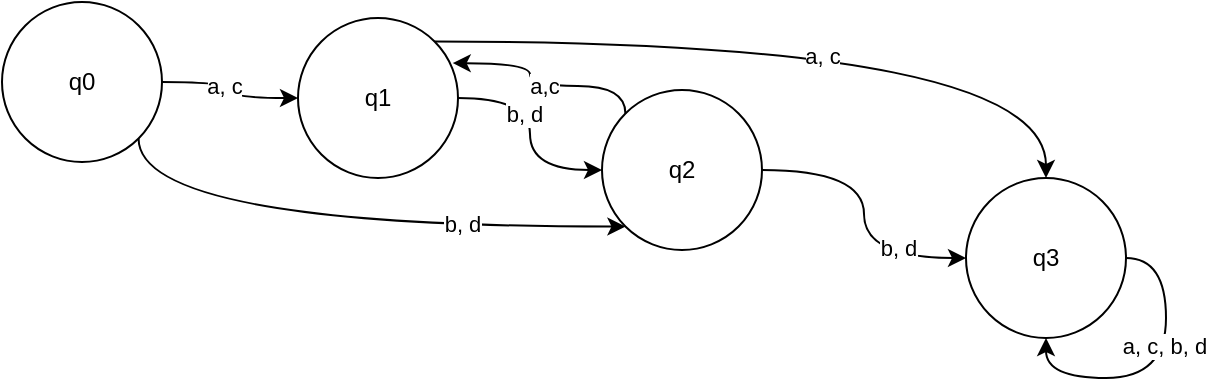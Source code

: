 <mxfile version="26.0.9">
  <diagram name="Страница — 1" id="Y9wduFoNATlDeLXwZ1y0">
    <mxGraphModel dx="978" dy="423" grid="0" gridSize="10" guides="1" tooltips="1" connect="1" arrows="1" fold="1" page="1" pageScale="1" pageWidth="827" pageHeight="1169" math="0" shadow="0">
      <root>
        <mxCell id="0" />
        <mxCell id="1" parent="0" />
        <mxCell id="aoTZHEuDu9UVFiXD1TxE-20" style="edgeStyle=orthogonalEdgeStyle;rounded=0;orthogonalLoop=1;jettySize=auto;html=1;exitX=1;exitY=0.5;exitDx=0;exitDy=0;entryX=0;entryY=0.5;entryDx=0;entryDy=0;curved=1;" edge="1" parent="1" source="aoTZHEuDu9UVFiXD1TxE-2" target="aoTZHEuDu9UVFiXD1TxE-5">
          <mxGeometry relative="1" as="geometry" />
        </mxCell>
        <mxCell id="aoTZHEuDu9UVFiXD1TxE-21" value="b, d" style="edgeLabel;html=1;align=center;verticalAlign=middle;resizable=0;points=[];" vertex="1" connectable="0" parent="aoTZHEuDu9UVFiXD1TxE-20">
          <mxGeometry x="0.536" y="5" relative="1" as="geometry">
            <mxPoint as="offset" />
          </mxGeometry>
        </mxCell>
        <mxCell id="aoTZHEuDu9UVFiXD1TxE-2" value="q2" style="ellipse;whiteSpace=wrap;html=1;aspect=fixed;" vertex="1" parent="1">
          <mxGeometry x="438" y="247" width="80" height="80" as="geometry" />
        </mxCell>
        <mxCell id="aoTZHEuDu9UVFiXD1TxE-14" style="edgeStyle=orthogonalEdgeStyle;rounded=0;orthogonalLoop=1;jettySize=auto;html=1;exitX=1;exitY=0;exitDx=0;exitDy=0;entryX=0.5;entryY=0;entryDx=0;entryDy=0;curved=1;" edge="1" parent="1" source="aoTZHEuDu9UVFiXD1TxE-3" target="aoTZHEuDu9UVFiXD1TxE-5">
          <mxGeometry relative="1" as="geometry" />
        </mxCell>
        <mxCell id="aoTZHEuDu9UVFiXD1TxE-15" value="a, c" style="edgeLabel;html=1;align=center;verticalAlign=middle;resizable=0;points=[];" vertex="1" connectable="0" parent="aoTZHEuDu9UVFiXD1TxE-14">
          <mxGeometry x="0.033" y="-7" relative="1" as="geometry">
            <mxPoint as="offset" />
          </mxGeometry>
        </mxCell>
        <mxCell id="aoTZHEuDu9UVFiXD1TxE-16" style="edgeStyle=orthogonalEdgeStyle;rounded=0;orthogonalLoop=1;jettySize=auto;html=1;exitX=1;exitY=0.5;exitDx=0;exitDy=0;entryX=0;entryY=0.5;entryDx=0;entryDy=0;curved=1;" edge="1" parent="1" source="aoTZHEuDu9UVFiXD1TxE-3" target="aoTZHEuDu9UVFiXD1TxE-2">
          <mxGeometry relative="1" as="geometry" />
        </mxCell>
        <mxCell id="aoTZHEuDu9UVFiXD1TxE-17" value="b, d" style="edgeLabel;html=1;align=center;verticalAlign=middle;resizable=0;points=[];" vertex="1" connectable="0" parent="aoTZHEuDu9UVFiXD1TxE-16">
          <mxGeometry x="-0.197" y="-3" relative="1" as="geometry">
            <mxPoint as="offset" />
          </mxGeometry>
        </mxCell>
        <mxCell id="aoTZHEuDu9UVFiXD1TxE-3" value="q1" style="ellipse;whiteSpace=wrap;html=1;aspect=fixed;" vertex="1" parent="1">
          <mxGeometry x="286" y="211" width="80" height="80" as="geometry" />
        </mxCell>
        <mxCell id="aoTZHEuDu9UVFiXD1TxE-6" style="edgeStyle=orthogonalEdgeStyle;rounded=0;orthogonalLoop=1;jettySize=auto;html=1;exitX=1;exitY=0.5;exitDx=0;exitDy=0;entryX=0;entryY=0.5;entryDx=0;entryDy=0;curved=1;" edge="1" parent="1" source="aoTZHEuDu9UVFiXD1TxE-4" target="aoTZHEuDu9UVFiXD1TxE-3">
          <mxGeometry relative="1" as="geometry" />
        </mxCell>
        <mxCell id="aoTZHEuDu9UVFiXD1TxE-7" value="a" style="edgeLabel;html=1;align=center;verticalAlign=middle;resizable=0;points=[];" vertex="1" connectable="0" parent="aoTZHEuDu9UVFiXD1TxE-6">
          <mxGeometry x="-0.26" y="-2" relative="1" as="geometry">
            <mxPoint as="offset" />
          </mxGeometry>
        </mxCell>
        <mxCell id="aoTZHEuDu9UVFiXD1TxE-13" value="a, c" style="edgeLabel;html=1;align=center;verticalAlign=middle;resizable=0;points=[];" vertex="1" connectable="0" parent="aoTZHEuDu9UVFiXD1TxE-6">
          <mxGeometry x="-0.187" y="-2" relative="1" as="geometry">
            <mxPoint as="offset" />
          </mxGeometry>
        </mxCell>
        <mxCell id="aoTZHEuDu9UVFiXD1TxE-10" style="edgeStyle=orthogonalEdgeStyle;rounded=0;orthogonalLoop=1;jettySize=auto;html=1;exitX=1;exitY=1;exitDx=0;exitDy=0;entryX=0;entryY=1;entryDx=0;entryDy=0;curved=1;" edge="1" parent="1" source="aoTZHEuDu9UVFiXD1TxE-4" target="aoTZHEuDu9UVFiXD1TxE-2">
          <mxGeometry relative="1" as="geometry">
            <Array as="points">
              <mxPoint x="206" y="315" />
            </Array>
          </mxGeometry>
        </mxCell>
        <mxCell id="aoTZHEuDu9UVFiXD1TxE-11" value="b, d" style="edgeLabel;html=1;align=center;verticalAlign=middle;resizable=0;points=[];" vertex="1" connectable="0" parent="aoTZHEuDu9UVFiXD1TxE-10">
          <mxGeometry x="0.428" y="2" relative="1" as="geometry">
            <mxPoint as="offset" />
          </mxGeometry>
        </mxCell>
        <mxCell id="aoTZHEuDu9UVFiXD1TxE-4" value="q0" style="ellipse;whiteSpace=wrap;html=1;aspect=fixed;" vertex="1" parent="1">
          <mxGeometry x="138" y="203" width="80" height="80" as="geometry" />
        </mxCell>
        <mxCell id="aoTZHEuDu9UVFiXD1TxE-5" value="q3" style="ellipse;whiteSpace=wrap;html=1;aspect=fixed;" vertex="1" parent="1">
          <mxGeometry x="620" y="291" width="80" height="80" as="geometry" />
        </mxCell>
        <mxCell id="aoTZHEuDu9UVFiXD1TxE-18" style="edgeStyle=orthogonalEdgeStyle;rounded=0;orthogonalLoop=1;jettySize=auto;html=1;exitX=0;exitY=0;exitDx=0;exitDy=0;entryX=0.967;entryY=0.282;entryDx=0;entryDy=0;entryPerimeter=0;curved=1;" edge="1" parent="1" source="aoTZHEuDu9UVFiXD1TxE-2" target="aoTZHEuDu9UVFiXD1TxE-3">
          <mxGeometry relative="1" as="geometry">
            <Array as="points">
              <mxPoint x="450" y="245" />
              <mxPoint x="402" y="245" />
              <mxPoint x="402" y="234" />
            </Array>
          </mxGeometry>
        </mxCell>
        <mxCell id="aoTZHEuDu9UVFiXD1TxE-19" value="a,c" style="edgeLabel;html=1;align=center;verticalAlign=middle;resizable=0;points=[];" vertex="1" connectable="0" parent="aoTZHEuDu9UVFiXD1TxE-18">
          <mxGeometry x="-0.021" relative="1" as="geometry">
            <mxPoint as="offset" />
          </mxGeometry>
        </mxCell>
        <mxCell id="aoTZHEuDu9UVFiXD1TxE-23" style="edgeStyle=orthogonalEdgeStyle;rounded=0;orthogonalLoop=1;jettySize=auto;html=1;exitX=1;exitY=0.5;exitDx=0;exitDy=0;entryX=0.5;entryY=1;entryDx=0;entryDy=0;curved=1;" edge="1" parent="1" source="aoTZHEuDu9UVFiXD1TxE-5" target="aoTZHEuDu9UVFiXD1TxE-5">
          <mxGeometry relative="1" as="geometry" />
        </mxCell>
        <mxCell id="aoTZHEuDu9UVFiXD1TxE-24" value="a, c, b, d" style="edgeLabel;html=1;align=center;verticalAlign=middle;resizable=0;points=[];" vertex="1" connectable="0" parent="aoTZHEuDu9UVFiXD1TxE-23">
          <mxGeometry x="-0.209" y="-1" relative="1" as="geometry">
            <mxPoint as="offset" />
          </mxGeometry>
        </mxCell>
      </root>
    </mxGraphModel>
  </diagram>
</mxfile>
